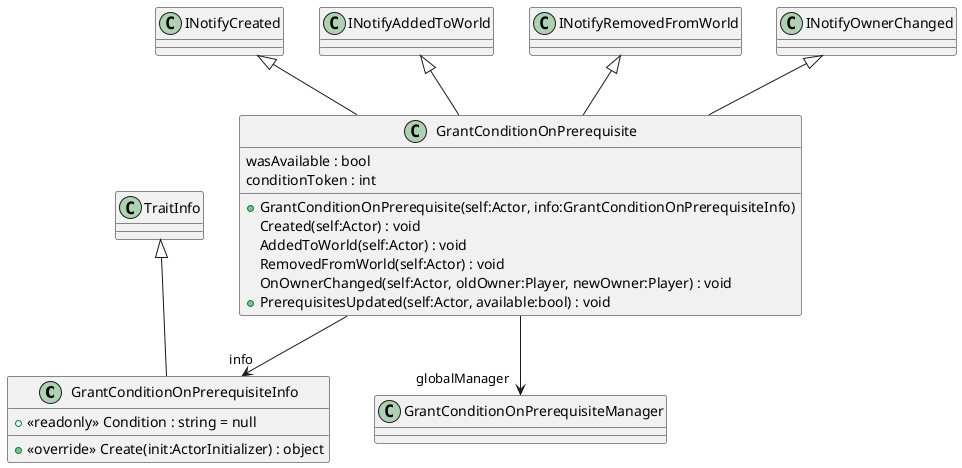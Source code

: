 @startuml
class GrantConditionOnPrerequisiteInfo {
    + <<readonly>> Condition : string = null
    + <<override>> Create(init:ActorInitializer) : object
}
class GrantConditionOnPrerequisite {
    wasAvailable : bool
    conditionToken : int
    + GrantConditionOnPrerequisite(self:Actor, info:GrantConditionOnPrerequisiteInfo)
    Created(self:Actor) : void
    AddedToWorld(self:Actor) : void
    RemovedFromWorld(self:Actor) : void
    OnOwnerChanged(self:Actor, oldOwner:Player, newOwner:Player) : void
    + PrerequisitesUpdated(self:Actor, available:bool) : void
}
TraitInfo <|-- GrantConditionOnPrerequisiteInfo
INotifyCreated <|-- GrantConditionOnPrerequisite
INotifyAddedToWorld <|-- GrantConditionOnPrerequisite
INotifyRemovedFromWorld <|-- GrantConditionOnPrerequisite
INotifyOwnerChanged <|-- GrantConditionOnPrerequisite
GrantConditionOnPrerequisite --> "info" GrantConditionOnPrerequisiteInfo
GrantConditionOnPrerequisite --> "globalManager" GrantConditionOnPrerequisiteManager
@enduml
